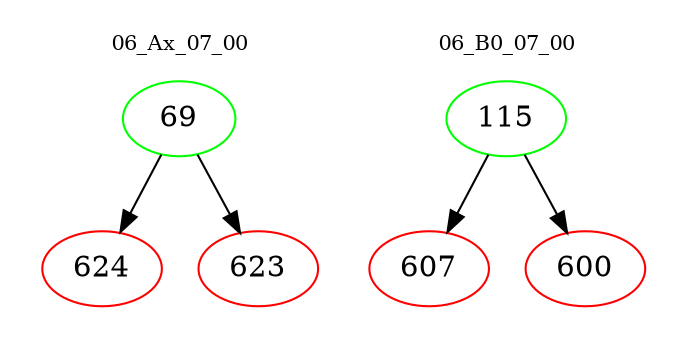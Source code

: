 digraph{
subgraph cluster_0 {
color = white
label = "06_Ax_07_00";
fontsize=10;
T0_69 [label="69", color="green"]
T0_69 -> T0_624 [color="black"]
T0_624 [label="624", color="red"]
T0_69 -> T0_623 [color="black"]
T0_623 [label="623", color="red"]
}
subgraph cluster_1 {
color = white
label = "06_B0_07_00";
fontsize=10;
T1_115 [label="115", color="green"]
T1_115 -> T1_607 [color="black"]
T1_607 [label="607", color="red"]
T1_115 -> T1_600 [color="black"]
T1_600 [label="600", color="red"]
}
}
